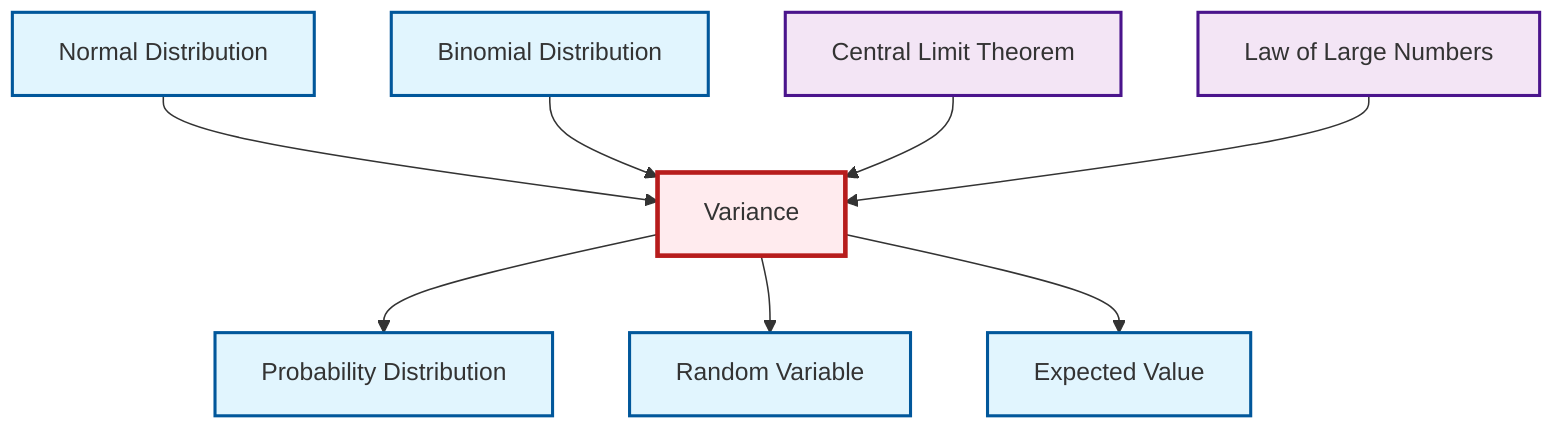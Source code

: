 graph TD
    classDef definition fill:#e1f5fe,stroke:#01579b,stroke-width:2px
    classDef theorem fill:#f3e5f5,stroke:#4a148c,stroke-width:2px
    classDef axiom fill:#fff3e0,stroke:#e65100,stroke-width:2px
    classDef example fill:#e8f5e9,stroke:#1b5e20,stroke-width:2px
    classDef current fill:#ffebee,stroke:#b71c1c,stroke-width:3px
    def-expectation["Expected Value"]:::definition
    thm-law-of-large-numbers["Law of Large Numbers"]:::theorem
    def-variance["Variance"]:::definition
    def-random-variable["Random Variable"]:::definition
    def-binomial-distribution["Binomial Distribution"]:::definition
    thm-central-limit["Central Limit Theorem"]:::theorem
    def-probability-distribution["Probability Distribution"]:::definition
    def-normal-distribution["Normal Distribution"]:::definition
    def-variance --> def-probability-distribution
    def-variance --> def-random-variable
    def-normal-distribution --> def-variance
    def-variance --> def-expectation
    def-binomial-distribution --> def-variance
    thm-central-limit --> def-variance
    thm-law-of-large-numbers --> def-variance
    class def-variance current